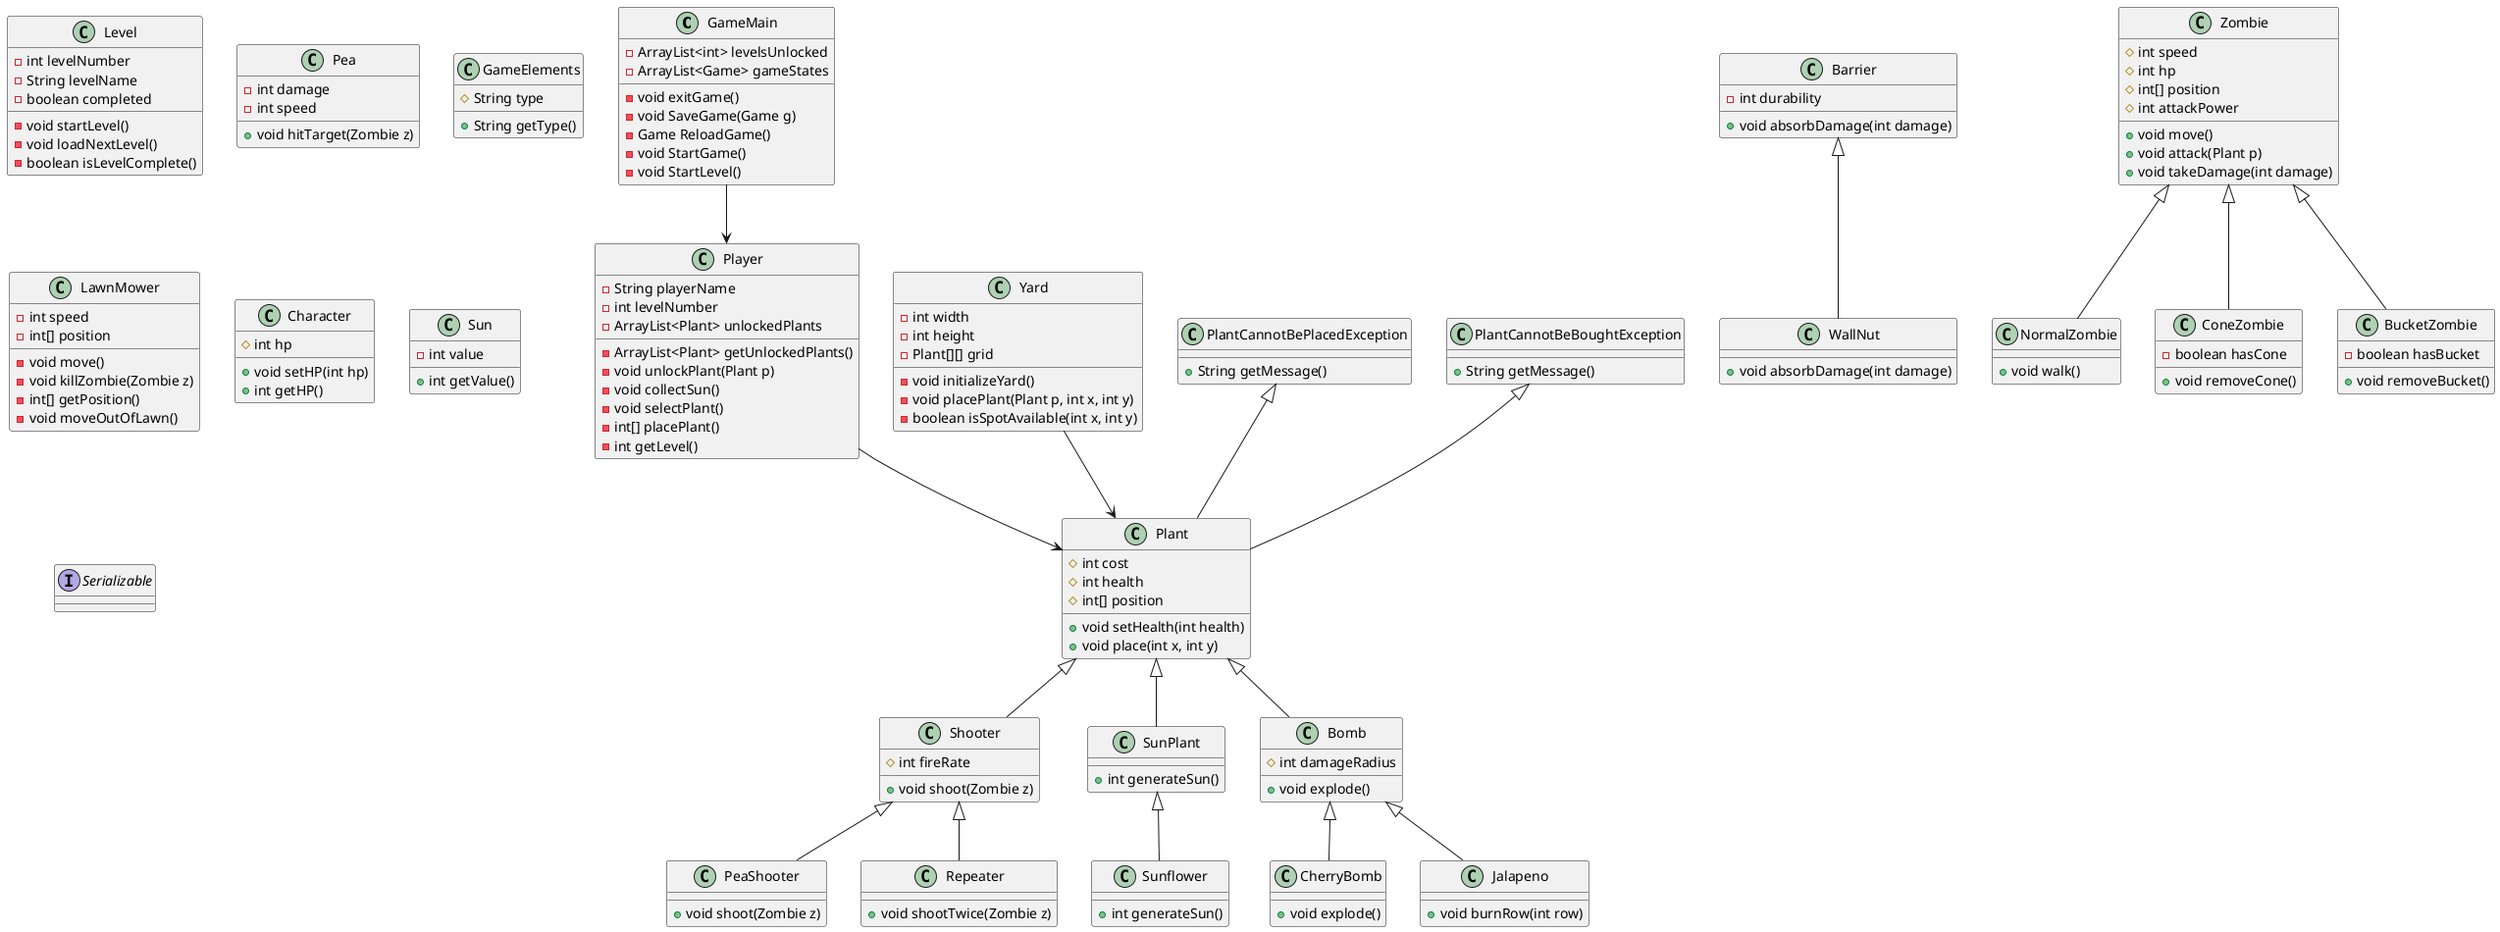 @startuml "test 4"

class GameMain {
  - ArrayList<int> levelsUnlocked
  - ArrayList<Game> gameStates
  - void exitGame()
  - void SaveGame(Game g)
  - Game ReloadGame()
  - void StartGame()
  - void StartLevel()
}

class Player {
  - String playerName
  - int levelNumber
  - ArrayList<Plant> unlockedPlants
  - ArrayList<Plant> getUnlockedPlants()
  - void unlockPlant(Plant p)
  - void collectSun()
  - void selectPlant()
  - int[] placePlant()
  - int getLevel()
}

class Level {
  - int levelNumber
  - String levelName
  - boolean completed
  - void startLevel()
  - void loadNextLevel()
  - boolean isLevelComplete()
}

class Yard {
  - int width
  - int height
  - Plant[][] grid
  - void initializeYard()
  - void placePlant(Plant p, int x, int y)
  - boolean isSpotAvailable(int x, int y)
}

class PlantCannotBePlacedException {
  + String getMessage()
}

class PlantCannotBeBoughtException {
  + String getMessage()
}

class Pea {
  - int damage
  - int speed
  + void hitTarget(Zombie z)
}

class GameElements {
  # String type
  + String getType()
}

class LawnMower {
  - int speed
  - int[] position
  - void move()
  - void killZombie(Zombie z)
  - int[] getPosition()
  - void moveOutOfLawn()
}

class Character {
  # int hp
  + void setHP(int hp)
  + int getHP()
}

class Sun {
  - int value
  + int getValue()
}

class Plant {
  # int cost
  # int health
  # int[] position
  + void setHealth(int health)
  + void place(int x, int y)
}

class Shooter {
  # int fireRate
  + void shoot(Zombie z)
}

class Barrier {
  - int durability
  + void absorbDamage(int damage)
}

class SunPlant {
  + int generateSun()
}

class Bomb {
  # int damageRadius
  + void explode()
}

class PeaShooter {
  + void shoot(Zombie z)
}

class Repeater {
  + void shootTwice(Zombie z)
}

class WallNut {
  + void absorbDamage(int damage)
}

class Sunflower {
  + int generateSun()
}

class CherryBomb {
  + void explode()
}

class Jalapeno {
  + void burnRow(int row)
}

class Zombie {
  # int speed
  # int hp
  # int[] position
  # int attackPower
  + void move()
  + void attack(Plant p)
  + void takeDamage(int damage)
}

class NormalZombie {
  + void walk()
}

class ConeZombie {
  - boolean hasCone
  + void removeCone()
}

class BucketZombie {
  - boolean hasBucket
  + void removeBucket()
}

interface Serializable

GameMain --> Player
Player --> Plant
Yard --> Plant
PlantCannotBePlacedException <|-- Plant
PlantCannotBeBoughtException <|-- Plant
Shooter <|-- PeaShooter
Shooter <|-- Repeater
Barrier <|-- WallNut
SunPlant <|-- Sunflower
Bomb <|-- CherryBomb
Bomb <|-- Jalapeno
Zombie <|-- NormalZombie
Zombie <|-- ConeZombie
Zombie <|-- BucketZombie
Plant <|-- Shooter
Plant <|-- SunPlant
Plant <|-- Bomb

@enduml
